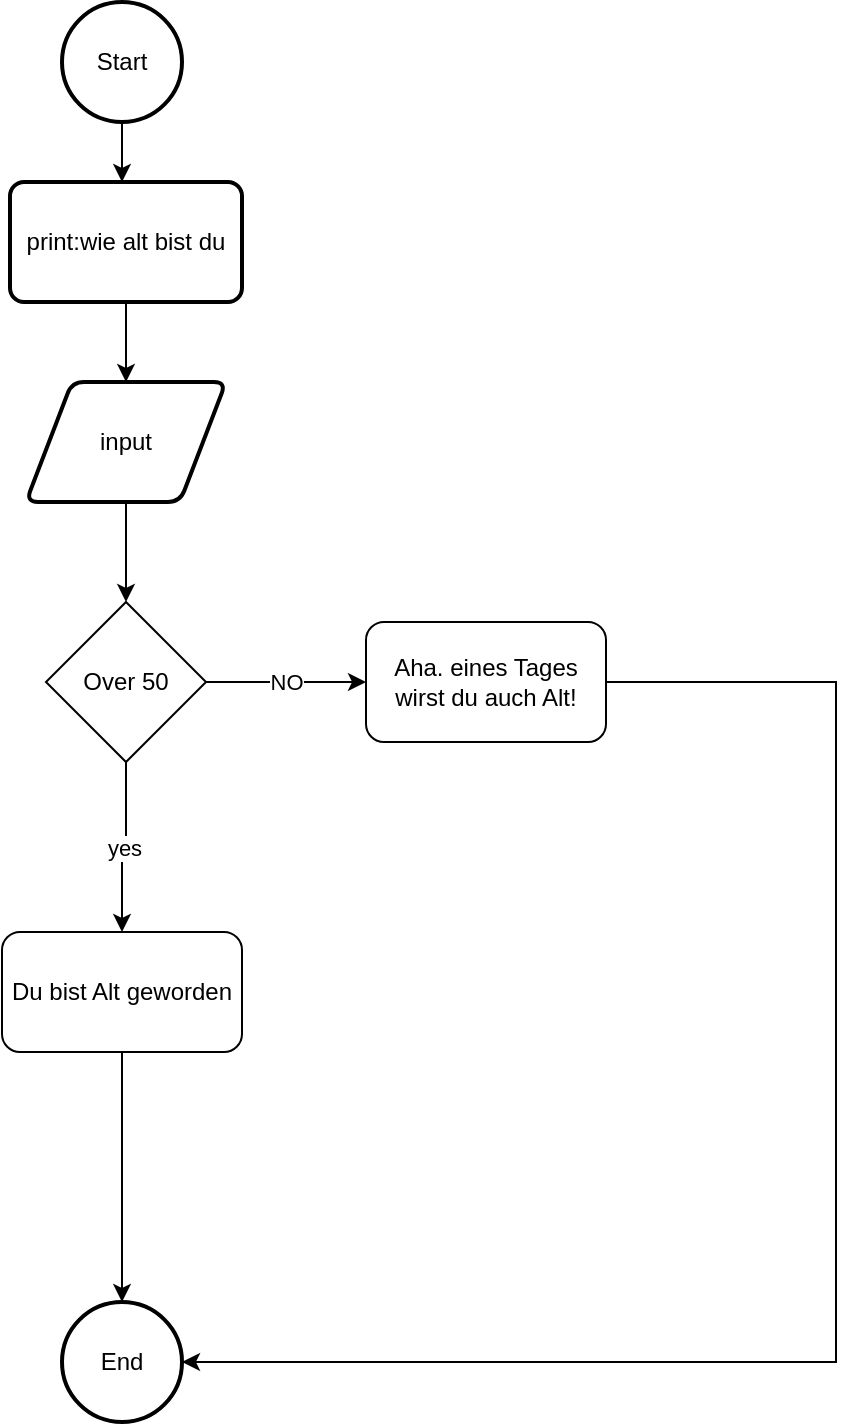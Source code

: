 <mxfile version="28.1.2">
  <diagram name="Seite-1" id="bWNdJPbu23wH_QDStmp0">
    <mxGraphModel dx="1678" dy="989" grid="1" gridSize="10" guides="1" tooltips="1" connect="1" arrows="1" fold="1" page="1" pageScale="1" pageWidth="827" pageHeight="1169" math="0" shadow="0">
      <root>
        <mxCell id="0" />
        <mxCell id="1" parent="0" />
        <mxCell id="12avWWMlyEmW-HAkE2Lj-20" value="" style="edgeStyle=orthogonalEdgeStyle;rounded=0;orthogonalLoop=1;jettySize=auto;html=1;" edge="1" parent="1" source="12avWWMlyEmW-HAkE2Lj-1" target="12avWWMlyEmW-HAkE2Lj-4">
          <mxGeometry relative="1" as="geometry">
            <Array as="points">
              <mxPoint x="98" y="150" />
              <mxPoint x="98" y="150" />
            </Array>
          </mxGeometry>
        </mxCell>
        <mxCell id="12avWWMlyEmW-HAkE2Lj-1" value="Start" style="strokeWidth=2;html=1;shape=mxgraph.flowchart.start_2;whiteSpace=wrap;" vertex="1" parent="1">
          <mxGeometry x="68" y="60" width="60" height="60" as="geometry" />
        </mxCell>
        <mxCell id="12avWWMlyEmW-HAkE2Lj-2" value="End" style="strokeWidth=2;html=1;shape=mxgraph.flowchart.start_2;whiteSpace=wrap;" vertex="1" parent="1">
          <mxGeometry x="68" y="710" width="60" height="60" as="geometry" />
        </mxCell>
        <mxCell id="12avWWMlyEmW-HAkE2Lj-14" value="" style="edgeStyle=orthogonalEdgeStyle;rounded=0;orthogonalLoop=1;jettySize=auto;html=1;" edge="1" parent="1" source="12avWWMlyEmW-HAkE2Lj-3" target="12avWWMlyEmW-HAkE2Lj-8">
          <mxGeometry relative="1" as="geometry" />
        </mxCell>
        <mxCell id="12avWWMlyEmW-HAkE2Lj-3" value="i&lt;span style=&quot;background-color: transparent; color: light-dark(rgb(0, 0, 0), rgb(255, 255, 255));&quot;&gt;nput&lt;/span&gt;" style="shape=parallelogram;html=1;strokeWidth=2;perimeter=parallelogramPerimeter;whiteSpace=wrap;rounded=1;arcSize=12;size=0.23;" vertex="1" parent="1">
          <mxGeometry x="50" y="250" width="100" height="60" as="geometry" />
        </mxCell>
        <mxCell id="12avWWMlyEmW-HAkE2Lj-6" value="" style="edgeStyle=orthogonalEdgeStyle;rounded=0;orthogonalLoop=1;jettySize=auto;html=1;" edge="1" parent="1" source="12avWWMlyEmW-HAkE2Lj-4" target="12avWWMlyEmW-HAkE2Lj-3">
          <mxGeometry relative="1" as="geometry" />
        </mxCell>
        <mxCell id="12avWWMlyEmW-HAkE2Lj-4" value="print:wie alt bist du" style="rounded=1;whiteSpace=wrap;html=1;absoluteArcSize=1;arcSize=14;strokeWidth=2;" vertex="1" parent="1">
          <mxGeometry x="42" y="150" width="116" height="60" as="geometry" />
        </mxCell>
        <mxCell id="12avWWMlyEmW-HAkE2Lj-11" value="yes" style="edgeStyle=orthogonalEdgeStyle;rounded=0;orthogonalLoop=1;jettySize=auto;html=1;" edge="1" parent="1" source="12avWWMlyEmW-HAkE2Lj-8" target="12avWWMlyEmW-HAkE2Lj-10">
          <mxGeometry relative="1" as="geometry" />
        </mxCell>
        <mxCell id="12avWWMlyEmW-HAkE2Lj-13" value="NO" style="edgeStyle=orthogonalEdgeStyle;rounded=0;orthogonalLoop=1;jettySize=auto;html=1;" edge="1" parent="1" source="12avWWMlyEmW-HAkE2Lj-8" target="12avWWMlyEmW-HAkE2Lj-12">
          <mxGeometry relative="1" as="geometry" />
        </mxCell>
        <mxCell id="12avWWMlyEmW-HAkE2Lj-8" value="Over 50" style="rhombus;whiteSpace=wrap;html=1;" vertex="1" parent="1">
          <mxGeometry x="60" y="360" width="80" height="80" as="geometry" />
        </mxCell>
        <mxCell id="12avWWMlyEmW-HAkE2Lj-19" value="" style="edgeStyle=orthogonalEdgeStyle;rounded=0;orthogonalLoop=1;jettySize=auto;html=1;entryX=0.5;entryY=0;entryDx=0;entryDy=0;entryPerimeter=0;" edge="1" parent="1" source="12avWWMlyEmW-HAkE2Lj-10" target="12avWWMlyEmW-HAkE2Lj-2">
          <mxGeometry relative="1" as="geometry">
            <mxPoint x="98" y="665" as="targetPoint" />
            <Array as="points">
              <mxPoint x="98" y="710" />
            </Array>
          </mxGeometry>
        </mxCell>
        <mxCell id="12avWWMlyEmW-HAkE2Lj-10" value="Du bist Alt geworden" style="rounded=1;whiteSpace=wrap;html=1;" vertex="1" parent="1">
          <mxGeometry x="38" y="525" width="120" height="60" as="geometry" />
        </mxCell>
        <mxCell id="12avWWMlyEmW-HAkE2Lj-17" value="" style="edgeStyle=orthogonalEdgeStyle;rounded=0;orthogonalLoop=1;jettySize=auto;html=1;entryX=1;entryY=0.5;entryDx=0;entryDy=0;entryPerimeter=0;" edge="1" parent="1" source="12avWWMlyEmW-HAkE2Lj-12" target="12avWWMlyEmW-HAkE2Lj-2">
          <mxGeometry relative="1" as="geometry">
            <mxPoint x="454" y="610" as="targetPoint" />
            <Array as="points">
              <mxPoint x="455" y="400" />
              <mxPoint x="455" y="740" />
            </Array>
          </mxGeometry>
        </mxCell>
        <mxCell id="12avWWMlyEmW-HAkE2Lj-12" value="Aha. eines Tages wirst du auch Alt!" style="rounded=1;whiteSpace=wrap;html=1;" vertex="1" parent="1">
          <mxGeometry x="220" y="370" width="120" height="60" as="geometry" />
        </mxCell>
      </root>
    </mxGraphModel>
  </diagram>
</mxfile>
